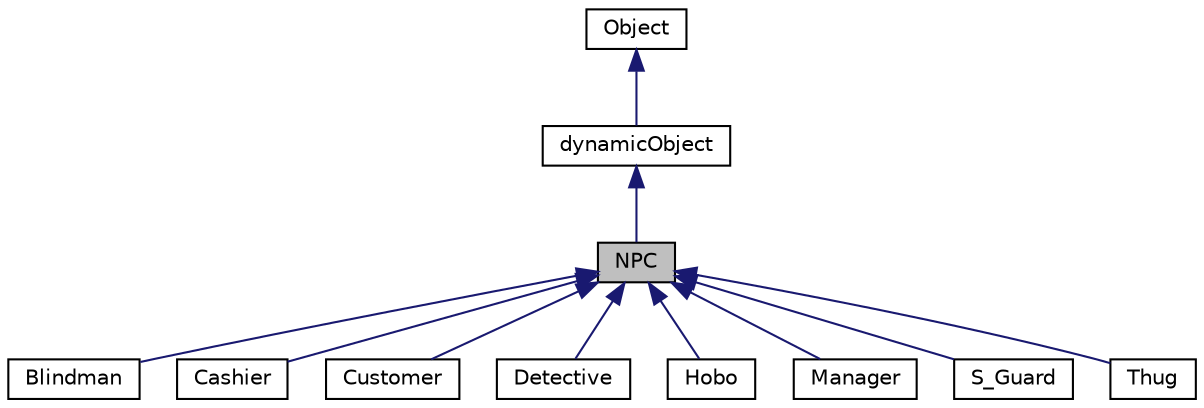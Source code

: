 digraph "NPC"
{
  bgcolor="transparent";
  edge [fontname="Helvetica",fontsize="10",labelfontname="Helvetica",labelfontsize="10"];
  node [fontname="Helvetica",fontsize="10",shape=record];
  Node1 [label="NPC",height=0.2,width=0.4,color="black", fillcolor="grey75", style="filled", fontcolor="black"];
  Node2 -> Node1 [dir="back",color="midnightblue",fontsize="10",style="solid",fontname="Helvetica"];
  Node2 [label="dynamicObject",height=0.2,width=0.4,color="black",URL="$classdynamicObject.html",tooltip="This class is for the dynamic objects. Mainly used for the crates. "];
  Node3 -> Node2 [dir="back",color="midnightblue",fontsize="10",style="solid",fontname="Helvetica"];
  Node3 [label="Object",height=0.2,width=0.4,color="black",URL="$classObject.html",tooltip="This is the object class that takes in a lot of member variables depending on what is needed like if ..."];
  Node1 -> Node4 [dir="back",color="midnightblue",fontsize="10",style="solid",fontname="Helvetica"];
  Node4 [label="Blindman",height=0.2,width=0.4,color="black",URL="$classBlindman.html",tooltip="This the Blindman. "];
  Node1 -> Node5 [dir="back",color="midnightblue",fontsize="10",style="solid",fontname="Helvetica"];
  Node5 [label="Cashier",height=0.2,width=0.4,color="black",URL="$classCashier.html",tooltip="This the cashier NPC. "];
  Node1 -> Node6 [dir="back",color="midnightblue",fontsize="10",style="solid",fontname="Helvetica"];
  Node6 [label="Customer",height=0.2,width=0.4,color="black",URL="$classCustomer.html",tooltip="This is the customer class for the not important npc. "];
  Node1 -> Node7 [dir="back",color="midnightblue",fontsize="10",style="solid",fontname="Helvetica"];
  Node7 [label="Detective",height=0.2,width=0.4,color="black",URL="$classDetective.html",tooltip="This is the Detective class. "];
  Node1 -> Node8 [dir="back",color="midnightblue",fontsize="10",style="solid",fontname="Helvetica"];
  Node8 [label="Hobo",height=0.2,width=0.4,color="black",URL="$classHobo.html",tooltip="This the HOBO/homeless man. "];
  Node1 -> Node9 [dir="back",color="midnightblue",fontsize="10",style="solid",fontname="Helvetica"];
  Node9 [label="Manager",height=0.2,width=0.4,color="black",URL="$classManager.html",tooltip="This is the Manager class. "];
  Node1 -> Node10 [dir="back",color="midnightblue",fontsize="10",style="solid",fontname="Helvetica"];
  Node10 [label="S_Guard",height=0.2,width=0.4,color="black",URL="$classS__Guard.html",tooltip="This is the Security class. "];
  Node1 -> Node11 [dir="back",color="midnightblue",fontsize="10",style="solid",fontname="Helvetica"];
  Node11 [label="Thug",height=0.2,width=0.4,color="black",URL="$classThug.html",tooltip="This the Thug. "];
}
